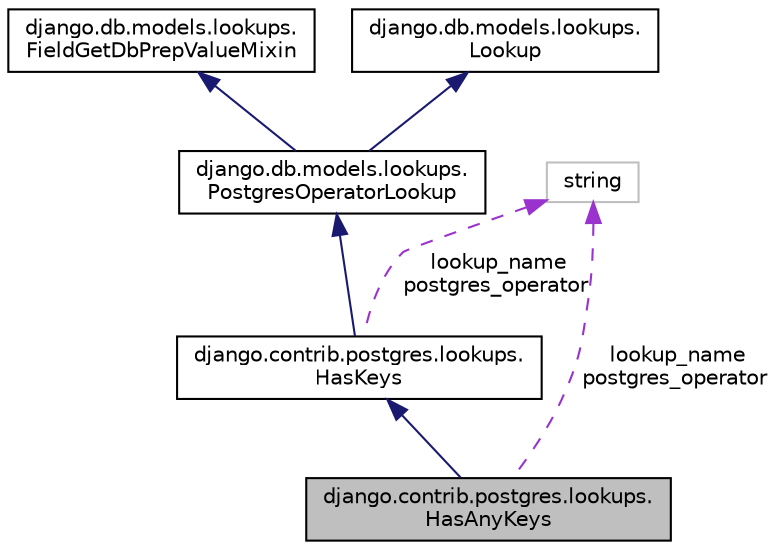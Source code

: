 digraph "django.contrib.postgres.lookups.HasAnyKeys"
{
 // LATEX_PDF_SIZE
  edge [fontname="Helvetica",fontsize="10",labelfontname="Helvetica",labelfontsize="10"];
  node [fontname="Helvetica",fontsize="10",shape=record];
  Node1 [label="django.contrib.postgres.lookups.\lHasAnyKeys",height=0.2,width=0.4,color="black", fillcolor="grey75", style="filled", fontcolor="black",tooltip=" "];
  Node2 -> Node1 [dir="back",color="midnightblue",fontsize="10",style="solid"];
  Node2 [label="django.contrib.postgres.lookups.\lHasKeys",height=0.2,width=0.4,color="black", fillcolor="white", style="filled",URL="$classdjango_1_1contrib_1_1postgres_1_1lookups_1_1_has_keys.html",tooltip=" "];
  Node3 -> Node2 [dir="back",color="midnightblue",fontsize="10",style="solid"];
  Node3 [label="django.db.models.lookups.\lPostgresOperatorLookup",height=0.2,width=0.4,color="black", fillcolor="white", style="filled",URL="$classdjango_1_1db_1_1models_1_1lookups_1_1_postgres_operator_lookup.html",tooltip=" "];
  Node4 -> Node3 [dir="back",color="midnightblue",fontsize="10",style="solid"];
  Node4 [label="django.db.models.lookups.\lFieldGetDbPrepValueMixin",height=0.2,width=0.4,color="black", fillcolor="white", style="filled",URL="$classdjango_1_1db_1_1models_1_1lookups_1_1_field_get_db_prep_value_mixin.html",tooltip=" "];
  Node5 -> Node3 [dir="back",color="midnightblue",fontsize="10",style="solid"];
  Node5 [label="django.db.models.lookups.\lLookup",height=0.2,width=0.4,color="black", fillcolor="white", style="filled",URL="$classdjango_1_1db_1_1models_1_1lookups_1_1_lookup.html",tooltip=" "];
  Node6 -> Node2 [dir="back",color="darkorchid3",fontsize="10",style="dashed",label=" lookup_name\npostgres_operator" ];
  Node6 [label="string",height=0.2,width=0.4,color="grey75", fillcolor="white", style="filled",tooltip=" "];
  Node6 -> Node1 [dir="back",color="darkorchid3",fontsize="10",style="dashed",label=" lookup_name\npostgres_operator" ];
}
